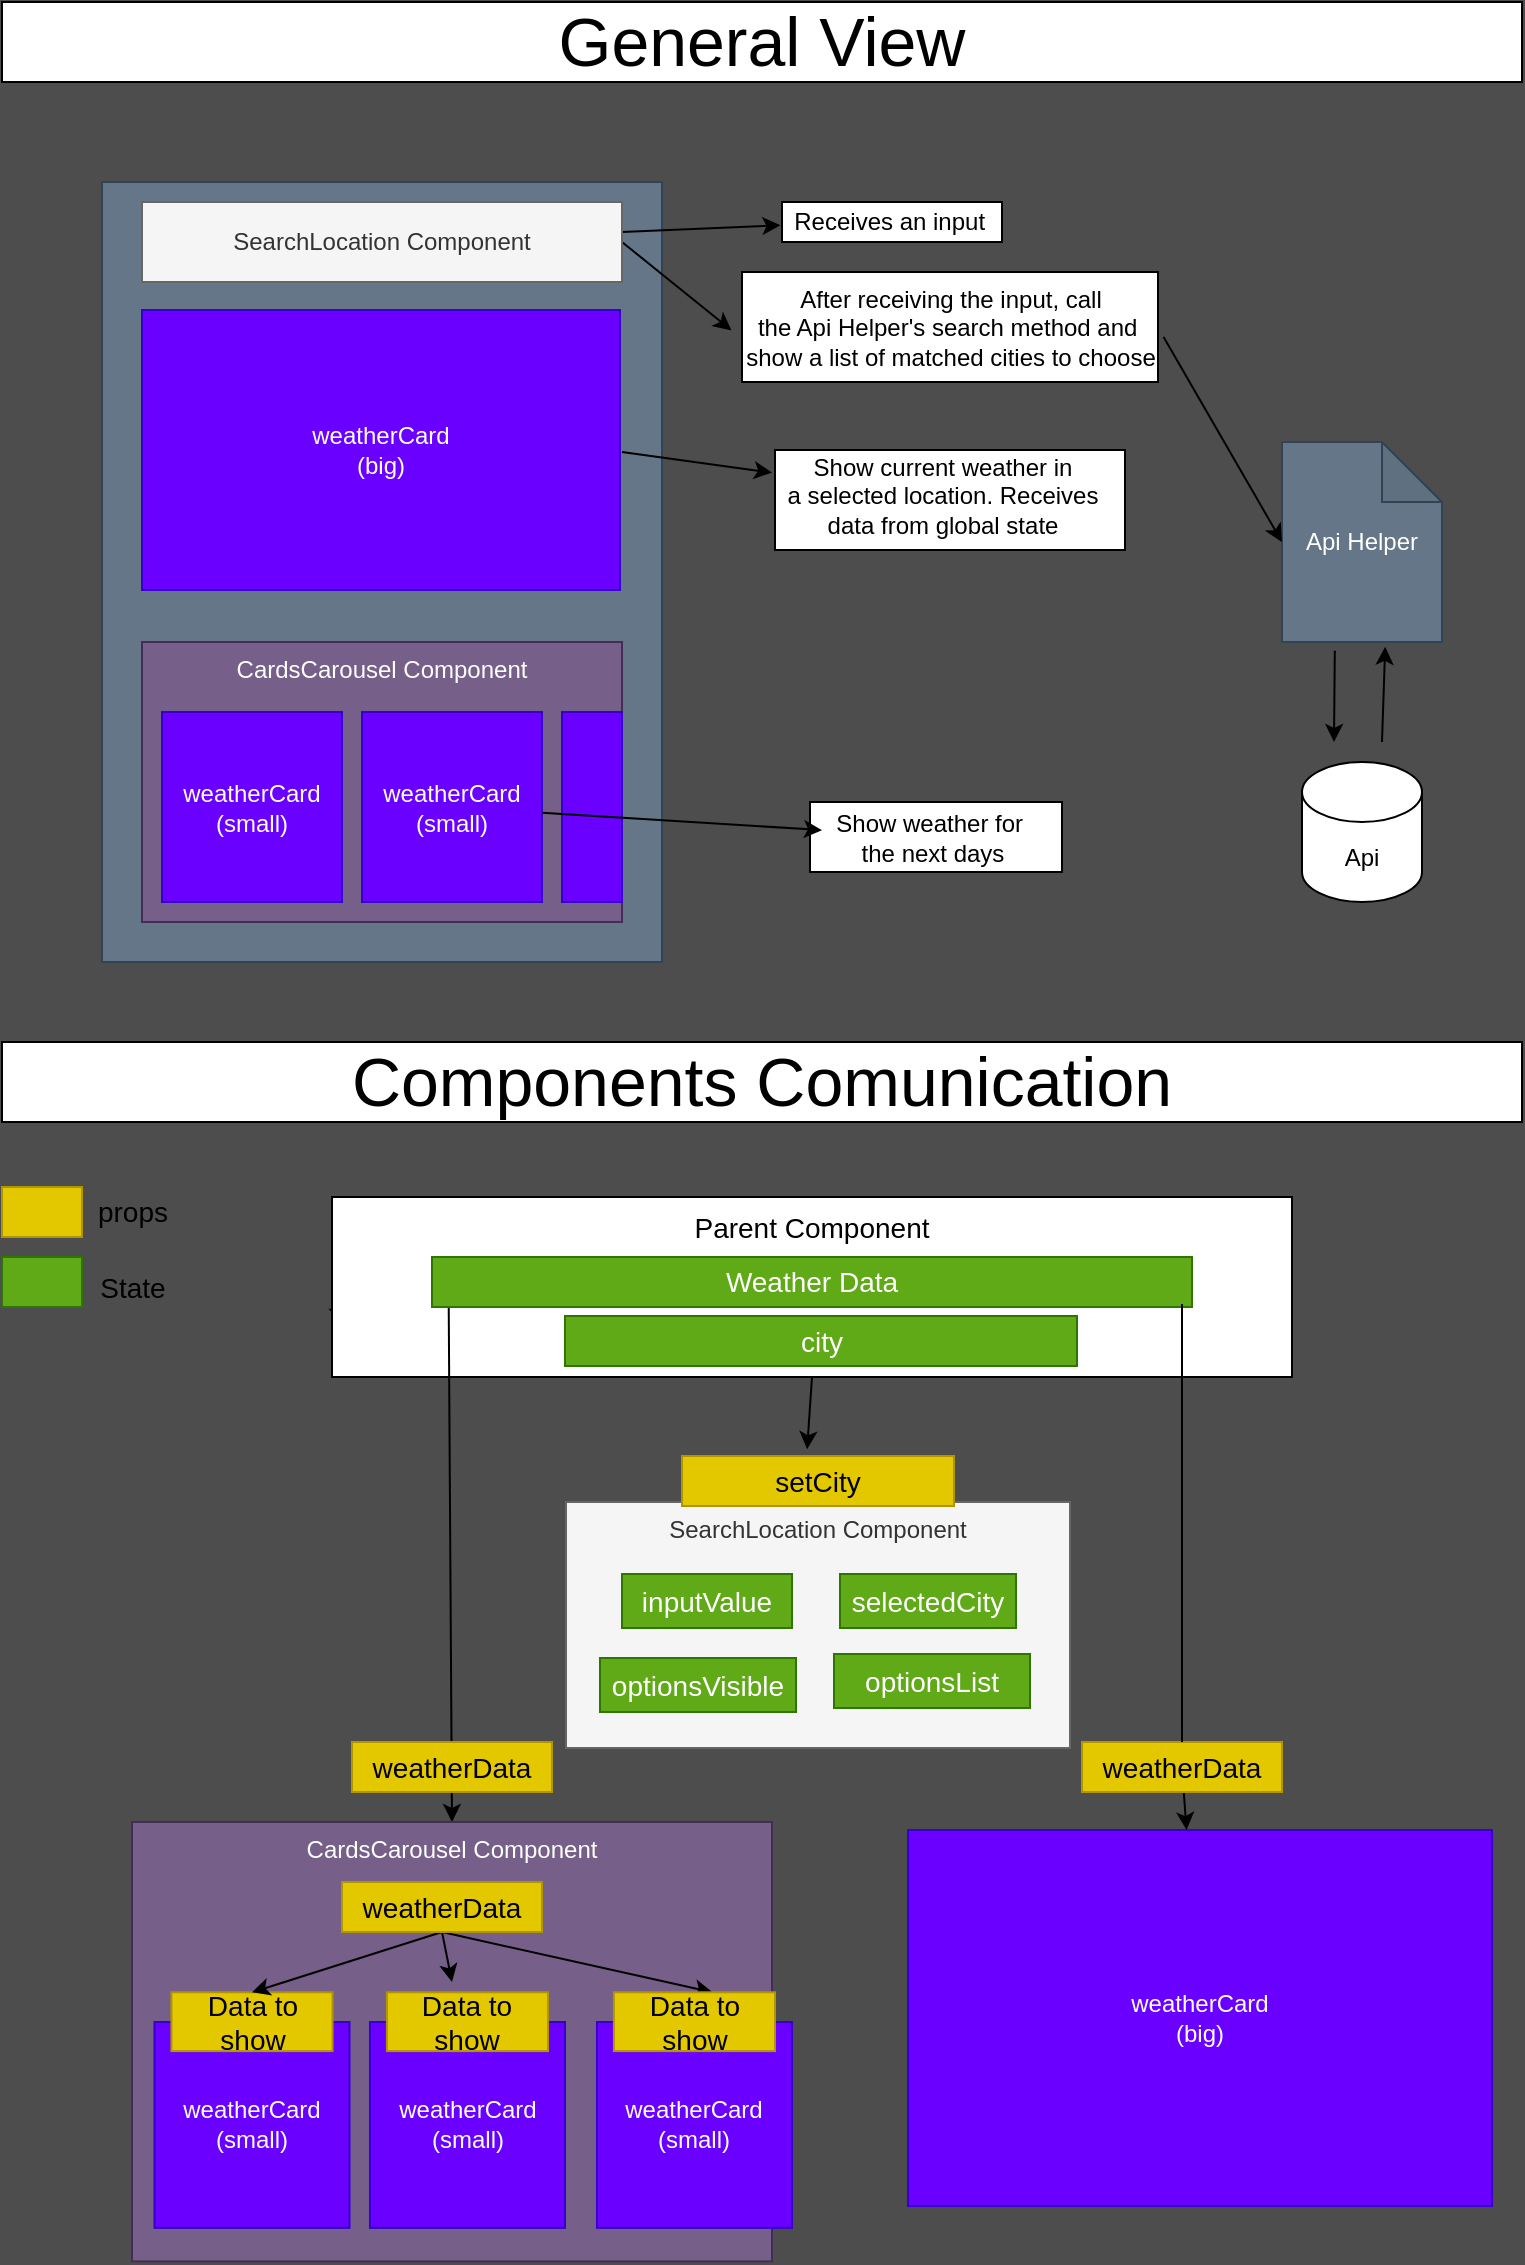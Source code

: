 <mxfile>
    <diagram id="rt6V5F7YsOJHplcy1-cr" name="Página-1">
        <mxGraphModel dx="1061" dy="464" grid="0" gridSize="10" guides="1" tooltips="1" connect="1" arrows="1" fold="1" page="1" pageScale="1" pageWidth="827" pageHeight="1169" background="#4D4D4D" math="0" shadow="0">
            <root>
                <mxCell id="0"/>
                <mxCell id="1" parent="0"/>
                <mxCell id="43" value="" style="rounded=0;whiteSpace=wrap;html=1;" parent="1" vertex="1">
                    <mxGeometry x="444" y="410" width="126" height="35" as="geometry"/>
                </mxCell>
                <mxCell id="42" value="" style="rounded=0;whiteSpace=wrap;html=1;" parent="1" vertex="1">
                    <mxGeometry x="426.5" y="234" width="175" height="50" as="geometry"/>
                </mxCell>
                <mxCell id="41" value="" style="rounded=0;whiteSpace=wrap;html=1;" parent="1" vertex="1">
                    <mxGeometry x="430" y="110" width="110" height="20" as="geometry"/>
                </mxCell>
                <mxCell id="40" value="" style="rounded=0;whiteSpace=wrap;html=1;" parent="1" vertex="1">
                    <mxGeometry x="410" y="145" width="208" height="55" as="geometry"/>
                </mxCell>
                <mxCell id="20" value="" style="rounded=0;whiteSpace=wrap;html=1;spacingBottom=0;fillColor=#647687;strokeColor=#314354;fontColor=#ffffff;" parent="1" vertex="1">
                    <mxGeometry x="90" y="100" width="280" height="390" as="geometry"/>
                </mxCell>
                <mxCell id="26" style="edgeStyle=none;html=1;entryX=-0.007;entryY=0.58;entryDx=0;entryDy=0;entryPerimeter=0;" parent="1" source="2" target="27" edge="1">
                    <mxGeometry relative="1" as="geometry">
                        <mxPoint x="420" y="130" as="targetPoint"/>
                    </mxGeometry>
                </mxCell>
                <mxCell id="36" style="edgeStyle=none;html=1;exitX=1;exitY=0.5;exitDx=0;exitDy=0;entryX=-0.006;entryY=0.536;entryDx=0;entryDy=0;entryPerimeter=0;" parent="1" source="2" target="37" edge="1">
                    <mxGeometry relative="1" as="geometry">
                        <mxPoint x="420" y="140" as="targetPoint"/>
                    </mxGeometry>
                </mxCell>
                <mxCell id="2" value="SearchLocation Component" style="rounded=0;whiteSpace=wrap;html=1;fillColor=#f5f5f5;strokeColor=#666666;fontColor=#333333;" parent="1" vertex="1">
                    <mxGeometry x="110" y="110" width="240" height="40" as="geometry"/>
                </mxCell>
                <mxCell id="28" style="edgeStyle=none;html=1;exitX=1;exitY=0.5;exitDx=0;exitDy=0;" parent="1" target="29" edge="1">
                    <mxGeometry relative="1" as="geometry">
                        <mxPoint x="420" y="220" as="targetPoint"/>
                        <mxPoint x="350" y="235" as="sourcePoint"/>
                    </mxGeometry>
                </mxCell>
                <mxCell id="7" value="CardsCarousel Component" style="rounded=0;whiteSpace=wrap;html=1;verticalAlign=top;fillColor=#76608a;fontColor=#ffffff;strokeColor=#432D57;" parent="1" vertex="1">
                    <mxGeometry x="110" y="330" width="240" height="140" as="geometry"/>
                </mxCell>
                <mxCell id="12" value="weatherCard&lt;br&gt;(small)" style="rounded=0;whiteSpace=wrap;html=1;fillColor=#6a00ff;fontColor=#ffffff;strokeColor=#3700CC;" parent="1" vertex="1">
                    <mxGeometry x="120" y="365" width="90" height="95" as="geometry"/>
                </mxCell>
                <mxCell id="13" value="weatherCard&lt;br&gt;(small)" style="rounded=0;whiteSpace=wrap;html=1;fillColor=#6a00ff;fontColor=#ffffff;strokeColor=#3700CC;" parent="1" vertex="1">
                    <mxGeometry x="220" y="365" width="90" height="95" as="geometry"/>
                </mxCell>
                <mxCell id="14" value="" style="rounded=0;whiteSpace=wrap;html=1;fillColor=#6a00ff;fontColor=#ffffff;strokeColor=#3700CC;" parent="1" vertex="1">
                    <mxGeometry x="320" y="365" width="30" height="95" as="geometry"/>
                </mxCell>
                <mxCell id="47" style="edgeStyle=none;html=1;exitX=0.33;exitY=1.044;exitDx=0;exitDy=0;exitPerimeter=0;" parent="1" source="25" edge="1">
                    <mxGeometry relative="1" as="geometry">
                        <mxPoint x="706" y="380" as="targetPoint"/>
                    </mxGeometry>
                </mxCell>
                <mxCell id="25" value="Api Helper" style="shape=note;whiteSpace=wrap;html=1;backgroundOutline=1;darkOpacity=0.05;fillColor=#647687;fontColor=#ffffff;strokeColor=#314354;" parent="1" vertex="1">
                    <mxGeometry x="680" y="230" width="80" height="100" as="geometry"/>
                </mxCell>
                <mxCell id="27" value="Receives an input&amp;nbsp;" style="text;html=1;align=center;verticalAlign=middle;resizable=0;points=[];autosize=1;strokeColor=none;fillColor=none;" parent="1" vertex="1">
                    <mxGeometry x="430" y="110" width="110" height="20" as="geometry"/>
                </mxCell>
                <mxCell id="29" value="Show current weather in &lt;br&gt;a selected&amp;nbsp;location. Receives&lt;br&gt;data from global state" style="text;html=1;align=center;verticalAlign=middle;resizable=0;points=[];autosize=1;strokeColor=none;fillColor=none;" parent="1" vertex="1">
                    <mxGeometry x="425" y="232" width="170" height="50" as="geometry"/>
                </mxCell>
                <mxCell id="34" style="edgeStyle=none;html=1;" parent="1" source="13" target="35" edge="1">
                    <mxGeometry relative="1" as="geometry">
                        <mxPoint x="440" y="390" as="targetPoint"/>
                        <mxPoint x="420" y="460" as="sourcePoint"/>
                    </mxGeometry>
                </mxCell>
                <mxCell id="35" value="Show weather for&amp;nbsp;&lt;br&gt;the next days" style="text;html=1;align=center;verticalAlign=middle;resizable=0;points=[];autosize=1;strokeColor=none;fillColor=none;" parent="1" vertex="1">
                    <mxGeometry x="450" y="412.5" width="110" height="30" as="geometry"/>
                </mxCell>
                <mxCell id="45" style="edgeStyle=none;html=1;entryX=0;entryY=0.5;entryDx=0;entryDy=0;entryPerimeter=0;exitX=0.999;exitY=0.608;exitDx=0;exitDy=0;exitPerimeter=0;" parent="1" source="37" target="25" edge="1">
                    <mxGeometry relative="1" as="geometry">
                        <mxPoint x="610" y="190" as="sourcePoint"/>
                    </mxGeometry>
                </mxCell>
                <mxCell id="37" value="After receiving the input, call &lt;br&gt;the Api Helper's search method and&amp;nbsp;&lt;br&gt;show a list of matched cities to choose" style="text;html=1;align=center;verticalAlign=middle;resizable=0;points=[];autosize=1;strokeColor=none;fillColor=none;" parent="1" vertex="1">
                    <mxGeometry x="406" y="149.5" width="215" height="46" as="geometry"/>
                </mxCell>
                <mxCell id="46" value="Api" style="shape=cylinder3;whiteSpace=wrap;html=1;boundedLbl=1;backgroundOutline=1;size=15;" parent="1" vertex="1">
                    <mxGeometry x="690" y="390" width="60" height="70" as="geometry"/>
                </mxCell>
                <mxCell id="49" style="edgeStyle=none;html=1;entryX=0.645;entryY=1.024;entryDx=0;entryDy=0;entryPerimeter=0;" parent="1" target="25" edge="1">
                    <mxGeometry relative="1" as="geometry">
                        <mxPoint x="730" y="380" as="sourcePoint"/>
                        <mxPoint x="730" y="340" as="targetPoint"/>
                        <Array as="points"/>
                    </mxGeometry>
                </mxCell>
                <mxCell id="50" value="General View" style="rounded=0;whiteSpace=wrap;html=1;fontSize=34;" parent="1" vertex="1">
                    <mxGeometry x="40" y="10" width="760" height="40" as="geometry"/>
                </mxCell>
                <mxCell id="51" value="Components Comunication" style="rounded=0;whiteSpace=wrap;html=1;fontSize=34;" parent="1" vertex="1">
                    <mxGeometry x="40" y="530" width="760" height="40" as="geometry"/>
                </mxCell>
                <mxCell id="53" value="SearchLocation Component" style="rounded=0;whiteSpace=wrap;html=1;fillColor=#f5f5f5;strokeColor=#666666;fontColor=#333333;horizontal=1;verticalAlign=top;" parent="1" vertex="1">
                    <mxGeometry x="322" y="760" width="252" height="123" as="geometry"/>
                </mxCell>
                <mxCell id="63" value="" style="rounded=0;whiteSpace=wrap;html=1;fontSize=14;fillColor=#e3c800;fontColor=#000000;strokeColor=#B09500;" parent="1" vertex="1">
                    <mxGeometry x="40" y="602.5" width="40" height="25" as="geometry"/>
                </mxCell>
                <mxCell id="64" value="props" style="text;html=1;align=center;verticalAlign=middle;resizable=0;points=[];autosize=1;strokeColor=none;fillColor=none;fontSize=14;" parent="1" vertex="1">
                    <mxGeometry x="80" y="605" width="50" height="20" as="geometry"/>
                </mxCell>
                <mxCell id="65" value="" style="rounded=0;whiteSpace=wrap;html=1;fontSize=34;fillColor=#60a917;strokeColor=#2D7600;fontColor=#ffffff;" parent="1" vertex="1">
                    <mxGeometry x="40" y="637.5" width="40" height="25" as="geometry"/>
                </mxCell>
                <mxCell id="66" value="State" style="text;html=1;align=center;verticalAlign=middle;resizable=0;points=[];autosize=1;strokeColor=none;fillColor=none;fontSize=14;" parent="1" vertex="1">
                    <mxGeometry x="80" y="642.5" width="50" height="20" as="geometry"/>
                </mxCell>
                <mxCell id="79" style="edgeStyle=none;html=1;exitX=0;exitY=0.5;exitDx=0;exitDy=0;fontSize=14;" parent="1" source="71" edge="1">
                    <mxGeometry relative="1" as="geometry">
                        <mxPoint x="210" y="671" as="targetPoint"/>
                    </mxGeometry>
                </mxCell>
                <mxCell id="71" value="Parent Component" style="rounded=0;whiteSpace=wrap;html=1;fontSize=14;verticalAlign=top;" parent="1" vertex="1">
                    <mxGeometry x="205" y="607.5" width="480" height="90" as="geometry"/>
                </mxCell>
                <mxCell id="126" style="edgeStyle=none;html=1;entryX=0.5;entryY=0;entryDx=0;entryDy=0;fontSize=14;exitX=0.022;exitY=0.98;exitDx=0;exitDy=0;exitPerimeter=0;" parent="1" source="73" target="55" edge="1">
                    <mxGeometry relative="1" as="geometry">
                        <mxPoint x="265" y="670" as="sourcePoint"/>
                    </mxGeometry>
                </mxCell>
                <mxCell id="133" style="edgeStyle=none;html=1;exitX=0.5;exitY=1;exitDx=0;exitDy=0;entryX=0.46;entryY=-0.136;entryDx=0;entryDy=0;entryPerimeter=0;" parent="1" source="71" target="131" edge="1">
                    <mxGeometry relative="1" as="geometry">
                        <mxPoint x="411" y="732" as="targetPoint"/>
                    </mxGeometry>
                </mxCell>
                <mxCell id="73" value="Weather Data" style="rounded=0;whiteSpace=wrap;html=1;fontSize=14;fillColor=#60a917;strokeColor=#2D7600;fontColor=#ffffff;" parent="1" vertex="1">
                    <mxGeometry x="255" y="637.5" width="380" height="25" as="geometry"/>
                </mxCell>
                <mxCell id="83" value="inputValue" style="rounded=0;whiteSpace=wrap;html=1;fontSize=14;fillColor=#60a917;strokeColor=#2D7600;fontColor=#ffffff;" parent="1" vertex="1">
                    <mxGeometry x="350" y="796" width="85" height="27" as="geometry"/>
                </mxCell>
                <mxCell id="55" value="CardsCarousel Component" style="rounded=0;whiteSpace=wrap;html=1;verticalAlign=top;fillColor=#76608a;fontColor=#ffffff;strokeColor=#432D57;" parent="1" vertex="1">
                    <mxGeometry x="105" y="920" width="320" height="219.7" as="geometry"/>
                </mxCell>
                <mxCell id="106" value="weatherCard&lt;br&gt;(small)" style="rounded=0;whiteSpace=wrap;html=1;fillColor=#6a00ff;fontColor=#ffffff;strokeColor=#3700CC;aspect=fixed;container=1;" parent="1" vertex="1">
                    <mxGeometry x="116.24" y="1020" width="97.52" height="102.94" as="geometry"/>
                </mxCell>
                <mxCell id="107" value="Data to show" style="rounded=0;whiteSpace=wrap;html=1;fontSize=14;fillColor=#e3c800;fontColor=#000000;strokeColor=#B09500;rotation=0;container=0;" parent="106" vertex="1">
                    <mxGeometry x="8.48" y="-14.86" width="80.55" height="29.41" as="geometry"/>
                </mxCell>
                <mxCell id="121" style="edgeStyle=none;html=1;exitX=0.5;exitY=1;exitDx=0;exitDy=0;entryX=0.5;entryY=0;entryDx=0;entryDy=0;fontSize=14;" parent="1" source="115" target="107" edge="1">
                    <mxGeometry relative="1" as="geometry"/>
                </mxCell>
                <mxCell id="122" style="edgeStyle=none;html=1;exitX=0.5;exitY=1;exitDx=0;exitDy=0;fontSize=14;" parent="1" source="115" edge="1">
                    <mxGeometry relative="1" as="geometry">
                        <mxPoint x="265" y="1000" as="targetPoint"/>
                    </mxGeometry>
                </mxCell>
                <mxCell id="123" style="edgeStyle=none;html=1;exitX=0.5;exitY=1;exitDx=0;exitDy=0;entryX=0.5;entryY=0;entryDx=0;entryDy=0;fontSize=14;" parent="1" source="115" edge="1">
                    <mxGeometry relative="1" as="geometry">
                        <mxPoint x="395.235" y="1005.14" as="targetPoint"/>
                    </mxGeometry>
                </mxCell>
                <mxCell id="115" value="weatherData" style="rounded=0;whiteSpace=wrap;html=1;fontSize=14;fillColor=#e3c800;fontColor=#000000;strokeColor=#B09500;" parent="1" vertex="1">
                    <mxGeometry x="210" y="950" width="100" height="25" as="geometry"/>
                </mxCell>
                <mxCell id="110" value="weatherData" style="rounded=0;whiteSpace=wrap;html=1;fontSize=14;fillColor=#e3c800;fontColor=#000000;strokeColor=#B09500;" parent="1" vertex="1">
                    <mxGeometry x="215" y="880" width="100" height="25" as="geometry"/>
                </mxCell>
                <mxCell id="128" value="weatherCard&lt;br&gt;(big)" style="rounded=0;whiteSpace=wrap;html=1;fillColor=#6a00ff;fontColor=#ffffff;strokeColor=#3700CC;container=1;" parent="1" vertex="1">
                    <mxGeometry x="493" y="924" width="292" height="188" as="geometry"/>
                </mxCell>
                <mxCell id="131" value="setCity" style="rounded=0;whiteSpace=wrap;html=1;fontSize=14;fillColor=#e3c800;fontColor=#000000;strokeColor=#B09500;" parent="1" vertex="1">
                    <mxGeometry x="380" y="737" width="136" height="25" as="geometry"/>
                </mxCell>
                <mxCell id="148" style="edgeStyle=none;html=1;" edge="1" parent="1" source="112" target="128">
                    <mxGeometry relative="1" as="geometry"/>
                </mxCell>
                <mxCell id="112" value="weatherData" style="rounded=0;whiteSpace=wrap;html=1;fontSize=14;fillColor=#e3c800;fontColor=#000000;strokeColor=#B09500;" parent="1" vertex="1">
                    <mxGeometry x="580" y="880" width="100" height="25" as="geometry"/>
                </mxCell>
                <mxCell id="141" value="" style="edgeStyle=none;html=1;entryX=0.5;entryY=0;entryDx=0;entryDy=0;fontSize=14;endArrow=none;" parent="1" target="112" edge="1">
                    <mxGeometry relative="1" as="geometry">
                        <mxPoint x="630" y="661" as="sourcePoint"/>
                        <mxPoint x="625" y="920" as="targetPoint"/>
                    </mxGeometry>
                </mxCell>
                <mxCell id="142" value="weatherCard&lt;br&gt;(big)" style="rounded=0;whiteSpace=wrap;html=1;fillColor=#6a00ff;fontColor=#ffffff;strokeColor=#3700CC;" parent="1" vertex="1">
                    <mxGeometry x="110" y="164" width="239" height="140" as="geometry"/>
                </mxCell>
                <mxCell id="143" value="city" style="rounded=0;whiteSpace=wrap;html=1;fontSize=14;fillColor=#60a917;strokeColor=#2D7600;fontColor=#ffffff;" parent="1" vertex="1">
                    <mxGeometry x="321.5" y="667" width="256" height="25" as="geometry"/>
                </mxCell>
                <mxCell id="144" value="selectedCity" style="rounded=0;whiteSpace=wrap;html=1;fontSize=14;fillColor=#60a917;strokeColor=#2D7600;fontColor=#ffffff;" parent="1" vertex="1">
                    <mxGeometry x="459" y="796" width="88" height="27" as="geometry"/>
                </mxCell>
                <mxCell id="146" value="optionsVisible" style="rounded=0;whiteSpace=wrap;html=1;fontSize=14;fillColor=#60a917;strokeColor=#2D7600;fontColor=#ffffff;" parent="1" vertex="1">
                    <mxGeometry x="339" y="838" width="98" height="27" as="geometry"/>
                </mxCell>
                <mxCell id="147" value="optionsList" style="rounded=0;whiteSpace=wrap;html=1;fontSize=14;fillColor=#60a917;strokeColor=#2D7600;fontColor=#ffffff;" parent="1" vertex="1">
                    <mxGeometry x="456" y="836" width="98" height="27" as="geometry"/>
                </mxCell>
                <mxCell id="149" value="weatherCard&lt;br&gt;(small)" style="rounded=0;whiteSpace=wrap;html=1;fillColor=#6a00ff;fontColor=#ffffff;strokeColor=#3700CC;aspect=fixed;container=1;" vertex="1" parent="1">
                    <mxGeometry x="223.98" y="1020" width="97.52" height="102.94" as="geometry"/>
                </mxCell>
                <mxCell id="150" value="Data to show" style="rounded=0;whiteSpace=wrap;html=1;fontSize=14;fillColor=#e3c800;fontColor=#000000;strokeColor=#B09500;rotation=0;container=0;" vertex="1" parent="149">
                    <mxGeometry x="8.48" y="-14.86" width="80.55" height="29.41" as="geometry"/>
                </mxCell>
                <mxCell id="151" value="weatherCard&lt;br&gt;(small)" style="rounded=0;whiteSpace=wrap;html=1;fillColor=#6a00ff;fontColor=#ffffff;strokeColor=#3700CC;aspect=fixed;container=1;" vertex="1" parent="1">
                    <mxGeometry x="337.48" y="1020" width="97.52" height="102.94" as="geometry"/>
                </mxCell>
                <mxCell id="152" value="Data to show" style="rounded=0;whiteSpace=wrap;html=1;fontSize=14;fillColor=#e3c800;fontColor=#000000;strokeColor=#B09500;rotation=0;container=0;" vertex="1" parent="151">
                    <mxGeometry x="8.48" y="-14.86" width="80.55" height="29.41" as="geometry"/>
                </mxCell>
            </root>
        </mxGraphModel>
    </diagram>
</mxfile>